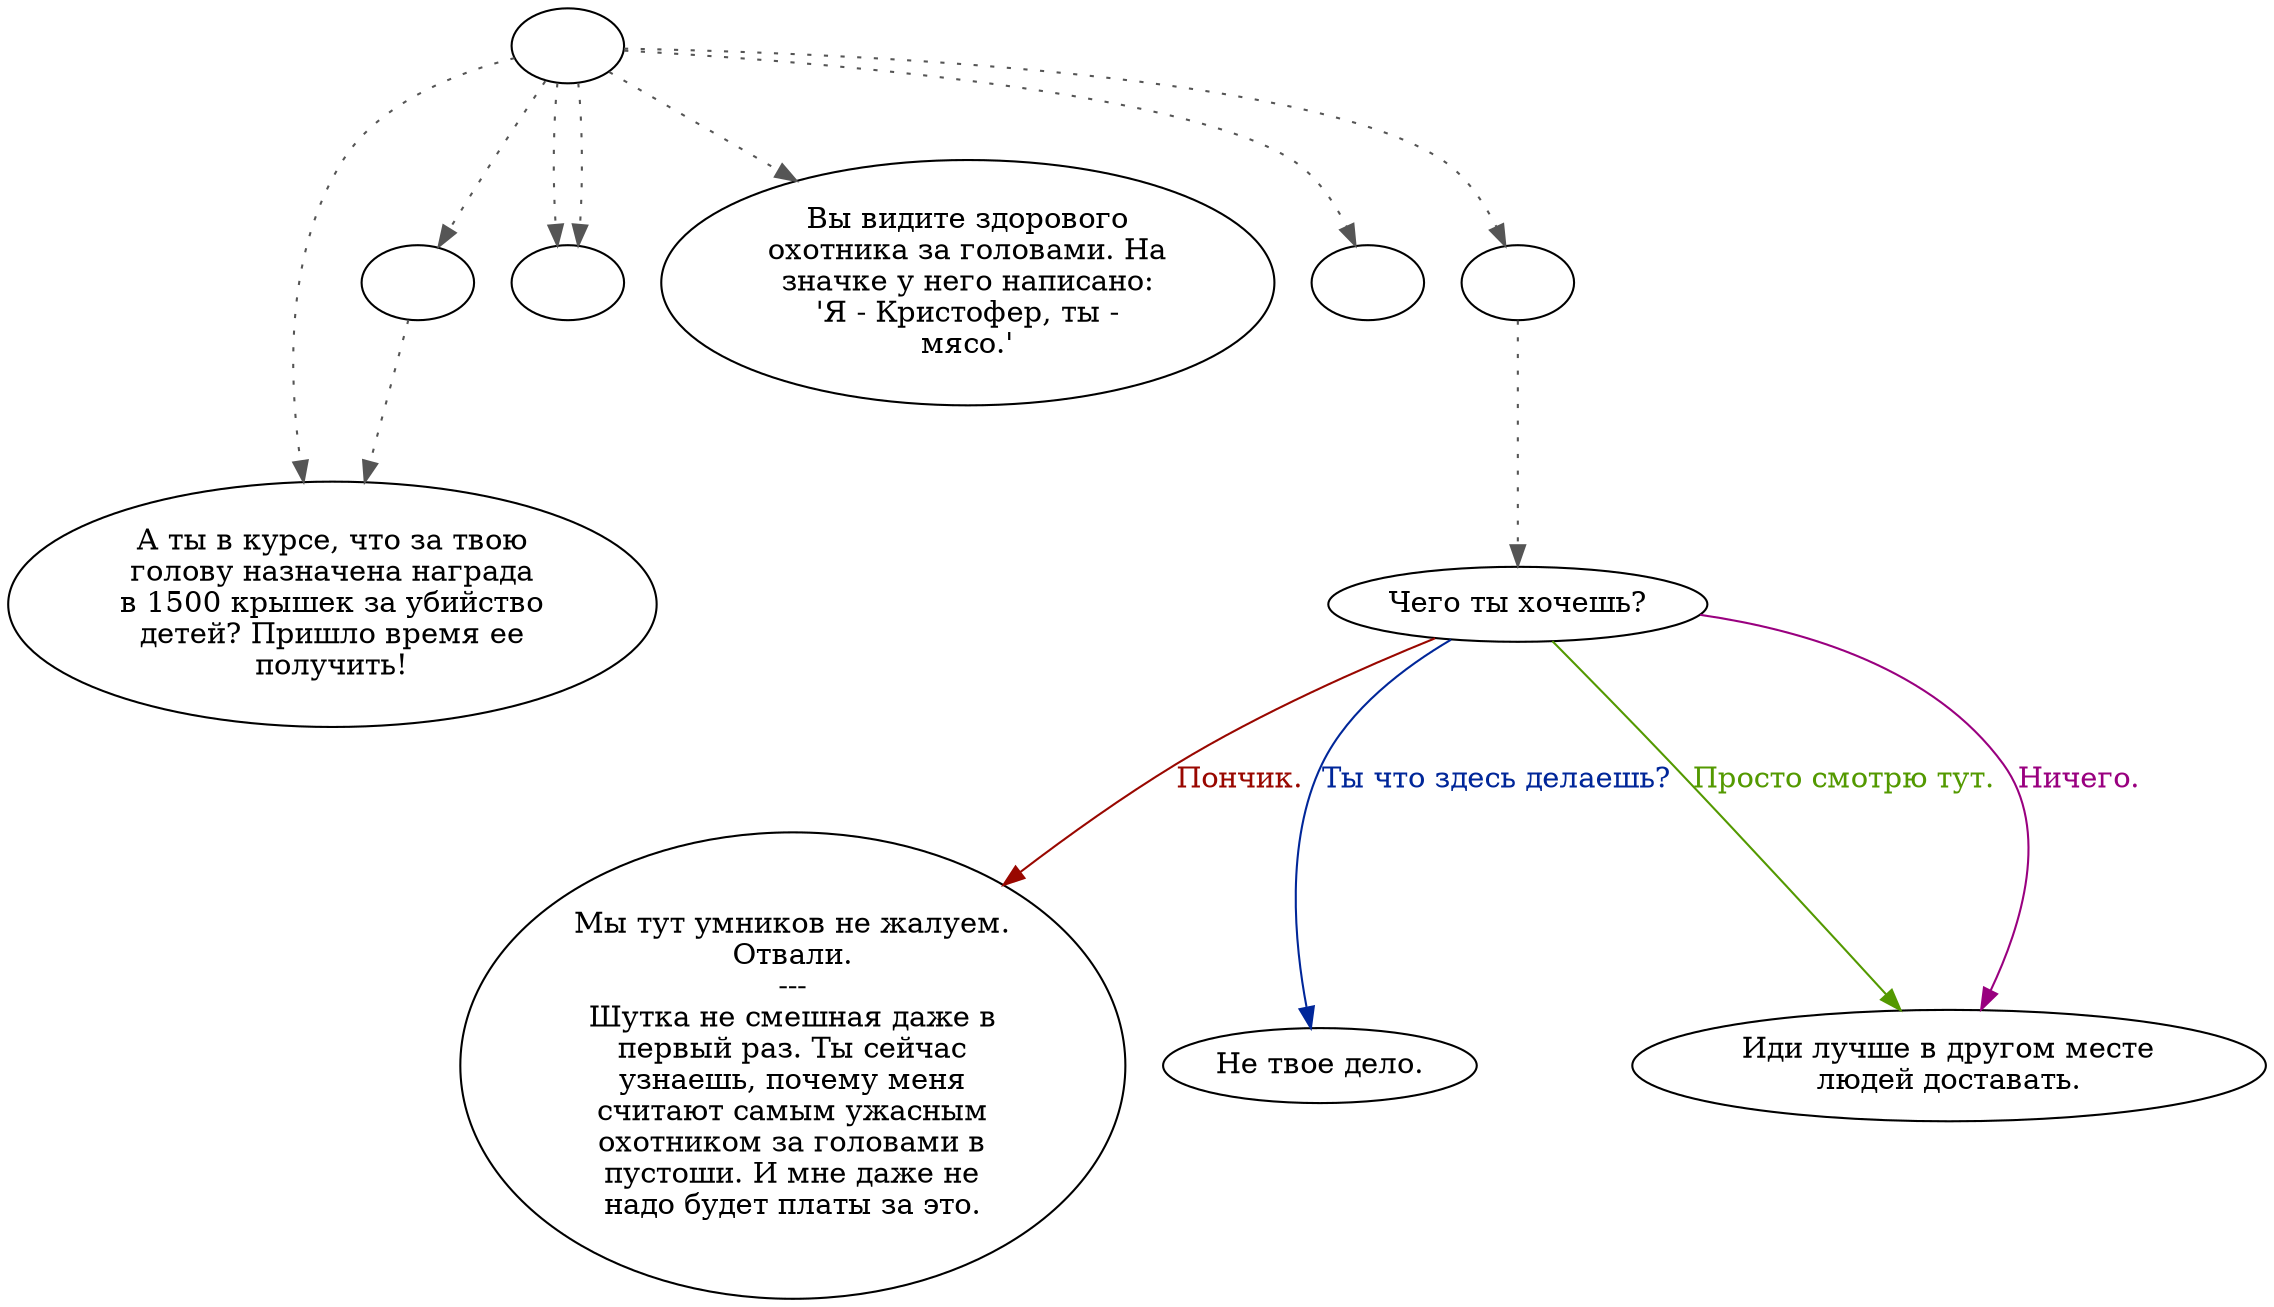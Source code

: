 digraph hunter {
  "start" [style=filled       fillcolor="#FFFFFF"       color="#000000"]
  "start" -> "Hunter05" [style=dotted color="#555555"]
  "start" -> "critter_p_proc" [style=dotted color="#555555"]
  "start" -> "destroy_p_proc" [style=dotted color="#555555"]
  "start" -> "look_at_p_proc" [style=dotted color="#555555"]
  "start" -> "pickup_p_proc" [style=dotted color="#555555"]
  "start" -> "talk_p_proc" [style=dotted color="#555555"]
  "start" -> "destroy_p_proc" [style=dotted color="#555555"]
  "start" [label=""]
  "critter_p_proc" [style=filled       fillcolor="#FFFFFF"       color="#000000"]
  "critter_p_proc" -> "Hunter05" [style=dotted color="#555555"]
  "critter_p_proc" [label=""]
  "destroy_p_proc" [style=filled       fillcolor="#FFFFFF"       color="#000000"]
  "destroy_p_proc" [label=""]
  "look_at_p_proc" [style=filled       fillcolor="#FFFFFF"       color="#000000"]
  "look_at_p_proc" [label="Вы видите здорового\nохотника за головами. На\nзначке у него написано:\n'Я - Кристофер, ты -\nмясо.'"]
  "pickup_p_proc" [style=filled       fillcolor="#FFFFFF"       color="#000000"]
  "pickup_p_proc" [label=""]
  "talk_p_proc" [style=filled       fillcolor="#FFFFFF"       color="#000000"]
  "talk_p_proc" -> "Hunter01" [style=dotted color="#555555"]
  "talk_p_proc" [label=""]
  "Hunter01" [style=filled       fillcolor="#FFFFFF"       color="#000000"]
  "Hunter01" [label="Чего ты хочешь?"]
  "Hunter01" -> "Hunter02" [label="Пончик." color="#990700" fontcolor="#990700"]
  "Hunter01" -> "Hunter03" [label="Ты что здесь делаешь?" color="#002699" fontcolor="#002699"]
  "Hunter01" -> "Hunter04" [label="Просто смотрю тут." color="#539900" fontcolor="#539900"]
  "Hunter01" -> "Hunter04" [label="Ничего." color="#99007F" fontcolor="#99007F"]
  "Hunter02" [style=filled       fillcolor="#FFFFFF"       color="#000000"]
  "Hunter02" [label="Мы тут умников не жалуем.\nОтвали.\n---\nШутка не смешная даже в\nпервый раз. Ты сейчас\nузнаешь, почему меня\nсчитают самым ужасным\nохотником за головами в\nпустоши. И мне даже не\nнадо будет платы за это."]
  "Hunter03" [style=filled       fillcolor="#FFFFFF"       color="#000000"]
  "Hunter03" [label="Не твое дело."]
  "Hunter04" [style=filled       fillcolor="#FFFFFF"       color="#000000"]
  "Hunter04" [label="Иди лучше в другом месте\nлюдей доставать."]
  "Hunter05" [style=filled       fillcolor="#FFFFFF"       color="#000000"]
  "Hunter05" [label="А ты в курсе, что за твою\nголову назначена награда\nв 1500 крышек за убийство\nдетей? Пришло время ее\nполучить!"]
}